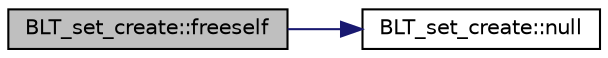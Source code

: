 digraph "BLT_set_create::freeself"
{
  edge [fontname="Helvetica",fontsize="10",labelfontname="Helvetica",labelfontsize="10"];
  node [fontname="Helvetica",fontsize="10",shape=record];
  rankdir="LR";
  Node67 [label="BLT_set_create::freeself",height=0.2,width=0.4,color="black", fillcolor="grey75", style="filled", fontcolor="black"];
  Node67 -> Node68 [color="midnightblue",fontsize="10",style="solid",fontname="Helvetica"];
  Node68 [label="BLT_set_create::null",height=0.2,width=0.4,color="black", fillcolor="white", style="filled",URL="$d4/d40/class_b_l_t__set__create.html#aa27bfefe4a21999b6cc45fae6d84f2d2"];
}
